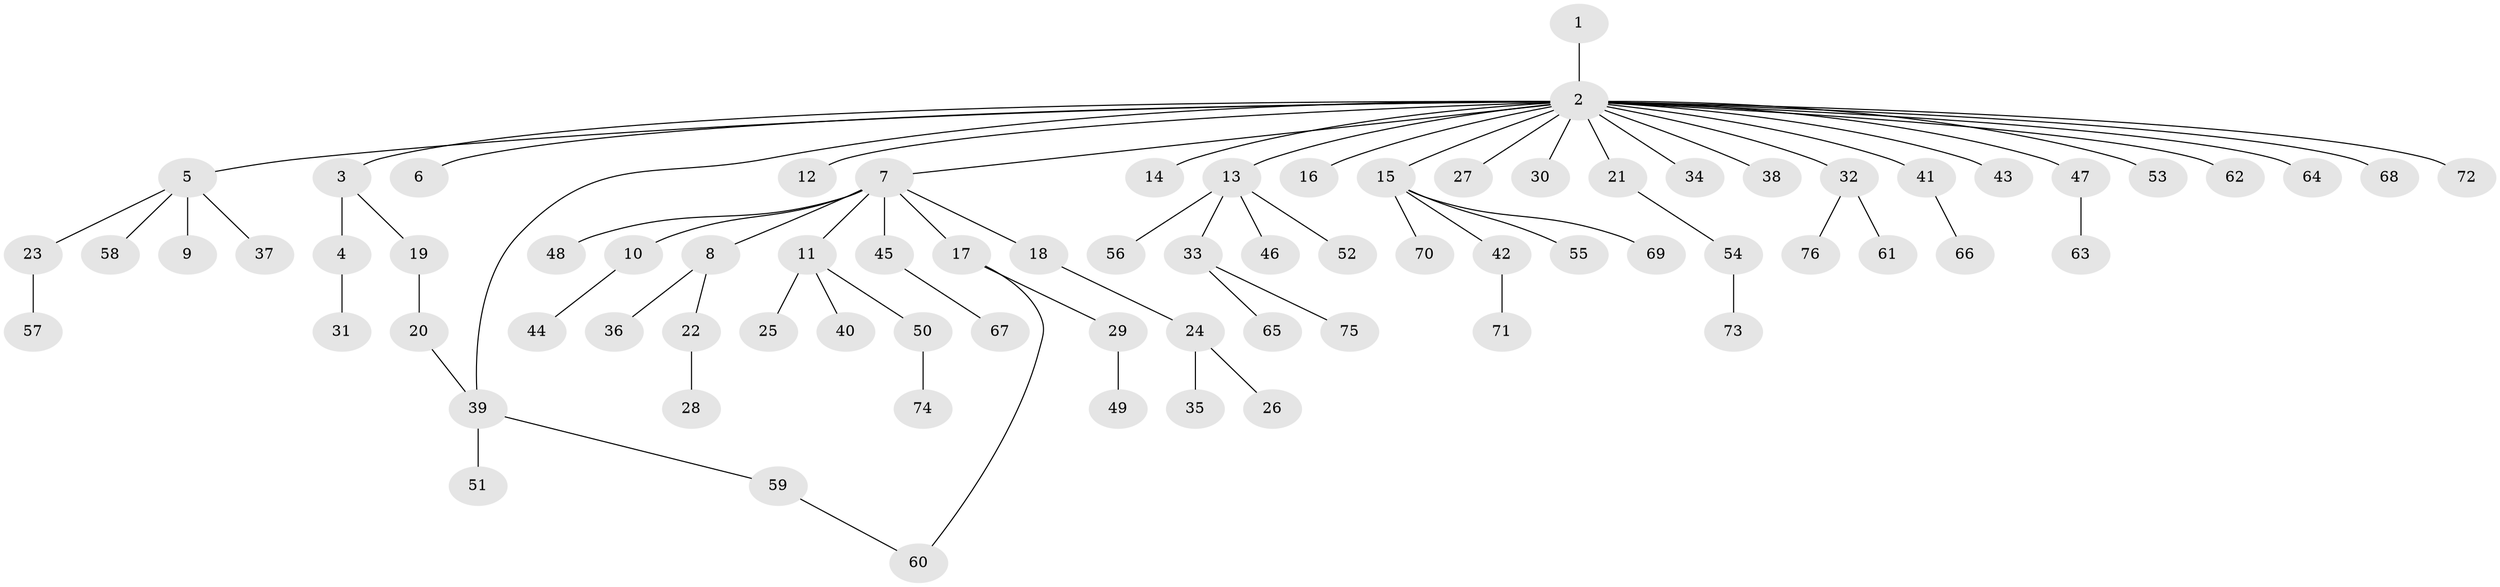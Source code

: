 // Generated by graph-tools (version 1.1) at 2025/26/03/09/25 03:26:05]
// undirected, 76 vertices, 77 edges
graph export_dot {
graph [start="1"]
  node [color=gray90,style=filled];
  1;
  2;
  3;
  4;
  5;
  6;
  7;
  8;
  9;
  10;
  11;
  12;
  13;
  14;
  15;
  16;
  17;
  18;
  19;
  20;
  21;
  22;
  23;
  24;
  25;
  26;
  27;
  28;
  29;
  30;
  31;
  32;
  33;
  34;
  35;
  36;
  37;
  38;
  39;
  40;
  41;
  42;
  43;
  44;
  45;
  46;
  47;
  48;
  49;
  50;
  51;
  52;
  53;
  54;
  55;
  56;
  57;
  58;
  59;
  60;
  61;
  62;
  63;
  64;
  65;
  66;
  67;
  68;
  69;
  70;
  71;
  72;
  73;
  74;
  75;
  76;
  1 -- 2;
  2 -- 3;
  2 -- 5;
  2 -- 6;
  2 -- 7;
  2 -- 12;
  2 -- 13;
  2 -- 14;
  2 -- 15;
  2 -- 16;
  2 -- 21;
  2 -- 27;
  2 -- 30;
  2 -- 32;
  2 -- 34;
  2 -- 38;
  2 -- 39;
  2 -- 41;
  2 -- 43;
  2 -- 47;
  2 -- 53;
  2 -- 62;
  2 -- 64;
  2 -- 68;
  2 -- 72;
  3 -- 4;
  3 -- 19;
  4 -- 31;
  5 -- 9;
  5 -- 23;
  5 -- 37;
  5 -- 58;
  7 -- 8;
  7 -- 10;
  7 -- 11;
  7 -- 17;
  7 -- 18;
  7 -- 45;
  7 -- 48;
  8 -- 22;
  8 -- 36;
  10 -- 44;
  11 -- 25;
  11 -- 40;
  11 -- 50;
  13 -- 33;
  13 -- 46;
  13 -- 52;
  13 -- 56;
  15 -- 42;
  15 -- 55;
  15 -- 69;
  15 -- 70;
  17 -- 29;
  17 -- 60;
  18 -- 24;
  19 -- 20;
  20 -- 39;
  21 -- 54;
  22 -- 28;
  23 -- 57;
  24 -- 26;
  24 -- 35;
  29 -- 49;
  32 -- 61;
  32 -- 76;
  33 -- 65;
  33 -- 75;
  39 -- 51;
  39 -- 59;
  41 -- 66;
  42 -- 71;
  45 -- 67;
  47 -- 63;
  50 -- 74;
  54 -- 73;
  59 -- 60;
}
